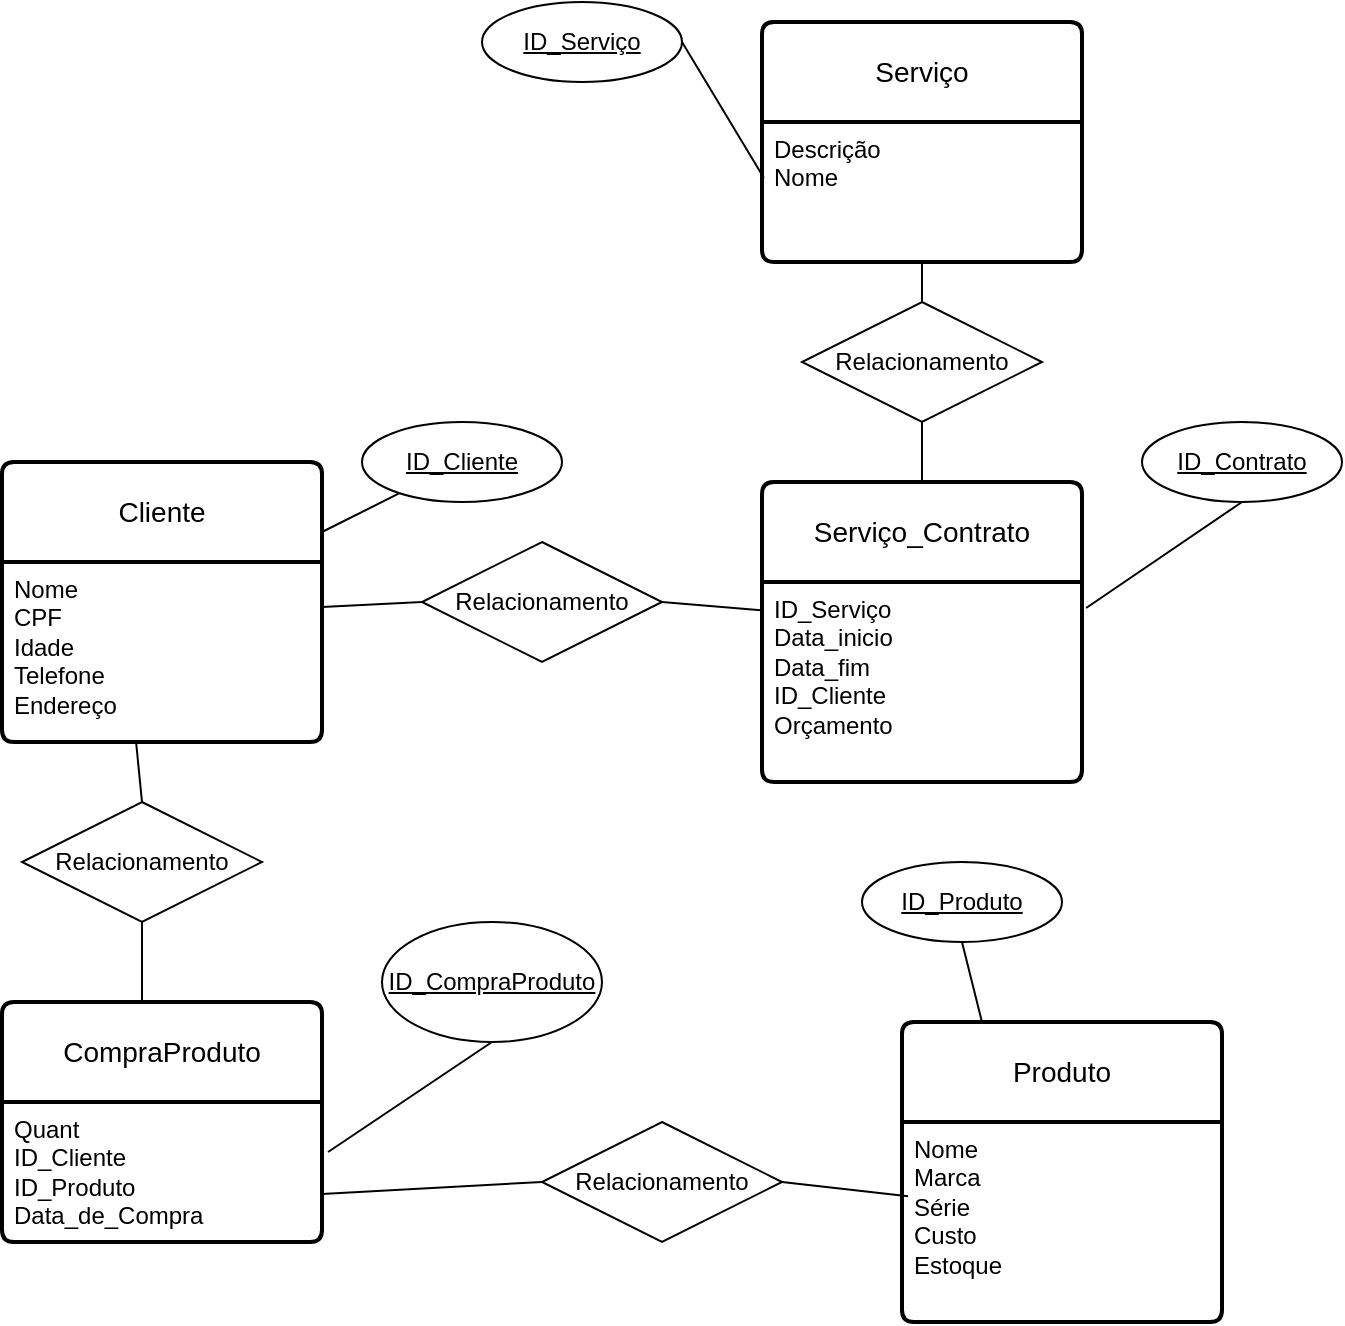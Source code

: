 <mxfile version="24.2.0" type="github">
  <diagram id="R2lEEEUBdFMjLlhIrx00" name="Page-1">
    <mxGraphModel dx="872" dy="1591" grid="1" gridSize="10" guides="1" tooltips="1" connect="1" arrows="1" fold="1" page="1" pageScale="1" pageWidth="850" pageHeight="1100" math="0" shadow="0" extFonts="Permanent Marker^https://fonts.googleapis.com/css?family=Permanent+Marker">
      <root>
        <mxCell id="0" />
        <mxCell id="1" parent="0" />
        <mxCell id="reU6oYKR1fwZ8nNXFa11-28" value="Cliente" style="swimlane;childLayout=stackLayout;horizontal=1;startSize=50;horizontalStack=0;rounded=1;fontSize=14;fontStyle=0;strokeWidth=2;resizeParent=0;resizeLast=1;shadow=0;dashed=0;align=center;arcSize=4;whiteSpace=wrap;html=1;" vertex="1" parent="1">
          <mxGeometry x="160" y="150" width="160" height="140" as="geometry" />
        </mxCell>
        <mxCell id="reU6oYKR1fwZ8nNXFa11-29" value="Nome&lt;div&gt;CPF&lt;br&gt;Idade&lt;/div&gt;&lt;div&gt;Telefone&lt;/div&gt;&lt;div&gt;Endereço&lt;/div&gt;" style="align=left;strokeColor=none;fillColor=none;spacingLeft=4;fontSize=12;verticalAlign=top;resizable=0;rotatable=0;part=1;html=1;" vertex="1" parent="reU6oYKR1fwZ8nNXFa11-28">
          <mxGeometry y="50" width="160" height="90" as="geometry" />
        </mxCell>
        <mxCell id="reU6oYKR1fwZ8nNXFa11-33" value="ID_Cliente" style="ellipse;whiteSpace=wrap;html=1;align=center;fontStyle=4;" vertex="1" parent="1">
          <mxGeometry x="340" y="130" width="100" height="40" as="geometry" />
        </mxCell>
        <mxCell id="reU6oYKR1fwZ8nNXFa11-34" value="" style="endArrow=none;html=1;rounded=0;exitX=1;exitY=0.25;exitDx=0;exitDy=0;" edge="1" parent="1" source="reU6oYKR1fwZ8nNXFa11-28" target="reU6oYKR1fwZ8nNXFa11-33">
          <mxGeometry relative="1" as="geometry">
            <mxPoint x="440" y="330" as="sourcePoint" />
            <mxPoint x="600" y="330" as="targetPoint" />
          </mxGeometry>
        </mxCell>
        <mxCell id="reU6oYKR1fwZ8nNXFa11-36" value="Relacionamento" style="shape=rhombus;perimeter=rhombusPerimeter;whiteSpace=wrap;html=1;align=center;" vertex="1" parent="1">
          <mxGeometry x="370" y="190" width="120" height="60" as="geometry" />
        </mxCell>
        <mxCell id="reU6oYKR1fwZ8nNXFa11-39" value="" style="endArrow=none;html=1;rounded=0;exitX=1;exitY=0.5;exitDx=0;exitDy=0;entryX=0.006;entryY=0.143;entryDx=0;entryDy=0;entryPerimeter=0;" edge="1" parent="1" source="reU6oYKR1fwZ8nNXFa11-36" target="reU6oYKR1fwZ8nNXFa11-54">
          <mxGeometry relative="1" as="geometry">
            <mxPoint x="440" y="330" as="sourcePoint" />
            <mxPoint x="530" y="210.01" as="targetPoint" />
          </mxGeometry>
        </mxCell>
        <mxCell id="reU6oYKR1fwZ8nNXFa11-40" value="" style="endArrow=none;html=1;rounded=0;exitX=1;exitY=0.25;exitDx=0;exitDy=0;entryX=0;entryY=0.5;entryDx=0;entryDy=0;" edge="1" parent="1" source="reU6oYKR1fwZ8nNXFa11-29" target="reU6oYKR1fwZ8nNXFa11-36">
          <mxGeometry relative="1" as="geometry">
            <mxPoint x="320" y="201" as="sourcePoint" />
            <mxPoint x="370" y="219" as="targetPoint" />
          </mxGeometry>
        </mxCell>
        <mxCell id="reU6oYKR1fwZ8nNXFa11-53" value="Serviço_Contrato" style="swimlane;childLayout=stackLayout;horizontal=1;startSize=50;horizontalStack=0;rounded=1;fontSize=14;fontStyle=0;strokeWidth=2;resizeParent=0;resizeLast=1;shadow=0;dashed=0;align=center;arcSize=4;whiteSpace=wrap;html=1;" vertex="1" parent="1">
          <mxGeometry x="540" y="160" width="160" height="150" as="geometry" />
        </mxCell>
        <mxCell id="reU6oYKR1fwZ8nNXFa11-54" value="ID_Serviço&lt;div&gt;Data_inicio&lt;/div&gt;&lt;div&gt;Data_fim&lt;/div&gt;&lt;div&gt;ID_Cliente&lt;/div&gt;&lt;div&gt;Orçamento&lt;br&gt;&lt;div&gt;&lt;br&gt;&lt;/div&gt;&lt;/div&gt;" style="align=left;strokeColor=none;fillColor=none;spacingLeft=4;fontSize=12;verticalAlign=top;resizable=0;rotatable=0;part=1;html=1;" vertex="1" parent="reU6oYKR1fwZ8nNXFa11-53">
          <mxGeometry y="50" width="160" height="100" as="geometry" />
        </mxCell>
        <mxCell id="reU6oYKR1fwZ8nNXFa11-55" value="Serviço" style="swimlane;childLayout=stackLayout;horizontal=1;startSize=50;horizontalStack=0;rounded=1;fontSize=14;fontStyle=0;strokeWidth=2;resizeParent=0;resizeLast=1;shadow=0;dashed=0;align=center;arcSize=4;whiteSpace=wrap;html=1;" vertex="1" parent="1">
          <mxGeometry x="540" y="-70" width="160" height="120" as="geometry" />
        </mxCell>
        <mxCell id="reU6oYKR1fwZ8nNXFa11-56" value="Descrição&lt;div&gt;Nome&lt;/div&gt;" style="align=left;strokeColor=none;fillColor=none;spacingLeft=4;fontSize=12;verticalAlign=top;resizable=0;rotatable=0;part=1;html=1;" vertex="1" parent="reU6oYKR1fwZ8nNXFa11-55">
          <mxGeometry y="50" width="160" height="70" as="geometry" />
        </mxCell>
        <mxCell id="reU6oYKR1fwZ8nNXFa11-58" value="Relacionamento" style="shape=rhombus;perimeter=rhombusPerimeter;whiteSpace=wrap;html=1;align=center;" vertex="1" parent="1">
          <mxGeometry x="560" y="70" width="120" height="60" as="geometry" />
        </mxCell>
        <mxCell id="reU6oYKR1fwZ8nNXFa11-59" value="" style="endArrow=none;html=1;rounded=0;exitX=0.5;exitY=1;exitDx=0;exitDy=0;entryX=0.5;entryY=0;entryDx=0;entryDy=0;" edge="1" parent="1" source="reU6oYKR1fwZ8nNXFa11-58" target="reU6oYKR1fwZ8nNXFa11-53">
          <mxGeometry relative="1" as="geometry">
            <mxPoint x="629" y="140" as="sourcePoint" />
            <mxPoint x="680" y="144" as="targetPoint" />
          </mxGeometry>
        </mxCell>
        <mxCell id="reU6oYKR1fwZ8nNXFa11-60" value="" style="endArrow=none;html=1;rounded=0;entryX=0.5;entryY=0;entryDx=0;entryDy=0;exitX=0.5;exitY=1;exitDx=0;exitDy=0;" edge="1" parent="1" source="reU6oYKR1fwZ8nNXFa11-56" target="reU6oYKR1fwZ8nNXFa11-58">
          <mxGeometry relative="1" as="geometry">
            <mxPoint x="640" y="60" as="sourcePoint" />
            <mxPoint x="619.5" y="80" as="targetPoint" />
          </mxGeometry>
        </mxCell>
        <mxCell id="reU6oYKR1fwZ8nNXFa11-61" value="ID_Contrato" style="ellipse;whiteSpace=wrap;html=1;align=center;fontStyle=4;" vertex="1" parent="1">
          <mxGeometry x="730" y="130" width="100" height="40" as="geometry" />
        </mxCell>
        <mxCell id="reU6oYKR1fwZ8nNXFa11-63" value="" style="endArrow=none;html=1;rounded=0;entryX=0.5;entryY=1;entryDx=0;entryDy=0;exitX=1.013;exitY=0.13;exitDx=0;exitDy=0;exitPerimeter=0;" edge="1" parent="1" source="reU6oYKR1fwZ8nNXFa11-54" target="reU6oYKR1fwZ8nNXFa11-61">
          <mxGeometry relative="1" as="geometry">
            <mxPoint x="440" y="180" as="sourcePoint" />
            <mxPoint x="600" y="180" as="targetPoint" />
          </mxGeometry>
        </mxCell>
        <mxCell id="reU6oYKR1fwZ8nNXFa11-64" value="&lt;span style=&quot;text-align: left; text-wrap: nowrap;&quot;&gt;ID_Serviço&lt;/span&gt;" style="ellipse;whiteSpace=wrap;html=1;align=center;fontStyle=4;" vertex="1" parent="1">
          <mxGeometry x="400" y="-80" width="100" height="40" as="geometry" />
        </mxCell>
        <mxCell id="reU6oYKR1fwZ8nNXFa11-65" value="" style="endArrow=none;html=1;rounded=0;exitX=1;exitY=0.5;exitDx=0;exitDy=0;entryX=0.006;entryY=0.4;entryDx=0;entryDy=0;entryPerimeter=0;" edge="1" parent="1" source="reU6oYKR1fwZ8nNXFa11-64" target="reU6oYKR1fwZ8nNXFa11-56">
          <mxGeometry relative="1" as="geometry">
            <mxPoint x="440" y="100" as="sourcePoint" />
            <mxPoint x="540" as="targetPoint" />
          </mxGeometry>
        </mxCell>
        <mxCell id="reU6oYKR1fwZ8nNXFa11-68" value="CompraProduto" style="swimlane;childLayout=stackLayout;horizontal=1;startSize=50;horizontalStack=0;rounded=1;fontSize=14;fontStyle=0;strokeWidth=2;resizeParent=0;resizeLast=1;shadow=0;dashed=0;align=center;arcSize=4;whiteSpace=wrap;html=1;" vertex="1" parent="1">
          <mxGeometry x="160" y="420" width="160" height="120" as="geometry" />
        </mxCell>
        <mxCell id="reU6oYKR1fwZ8nNXFa11-69" value="Quant&lt;br&gt;&lt;div&gt;ID_Cliente&lt;/div&gt;&lt;div&gt;ID_Produto&lt;/div&gt;&lt;div&gt;Data_de_Compra&lt;/div&gt;" style="align=left;strokeColor=none;fillColor=none;spacingLeft=4;fontSize=12;verticalAlign=top;resizable=0;rotatable=0;part=1;html=1;" vertex="1" parent="reU6oYKR1fwZ8nNXFa11-68">
          <mxGeometry y="50" width="160" height="70" as="geometry" />
        </mxCell>
        <mxCell id="reU6oYKR1fwZ8nNXFa11-72" value="Relacionamento" style="shape=rhombus;perimeter=rhombusPerimeter;whiteSpace=wrap;html=1;align=center;" vertex="1" parent="1">
          <mxGeometry x="170" y="320" width="120" height="60" as="geometry" />
        </mxCell>
        <mxCell id="reU6oYKR1fwZ8nNXFa11-73" value="" style="endArrow=none;html=1;rounded=0;entryX=0.5;entryY=0;entryDx=0;entryDy=0;exitX=0.419;exitY=1;exitDx=0;exitDy=0;exitPerimeter=0;" edge="1" parent="1" source="reU6oYKR1fwZ8nNXFa11-29" target="reU6oYKR1fwZ8nNXFa11-72">
          <mxGeometry relative="1" as="geometry">
            <mxPoint x="240" y="300" as="sourcePoint" />
            <mxPoint x="380" y="230" as="targetPoint" />
          </mxGeometry>
        </mxCell>
        <mxCell id="reU6oYKR1fwZ8nNXFa11-75" value="" style="endArrow=none;html=1;rounded=0;entryX=0.456;entryY=0;entryDx=0;entryDy=0;exitX=0.5;exitY=1;exitDx=0;exitDy=0;entryPerimeter=0;" edge="1" parent="1" source="reU6oYKR1fwZ8nNXFa11-72" target="reU6oYKR1fwZ8nNXFa11-68">
          <mxGeometry relative="1" as="geometry">
            <mxPoint x="237" y="300" as="sourcePoint" />
            <mxPoint x="240" y="330" as="targetPoint" />
            <Array as="points">
              <mxPoint x="230" y="420" />
            </Array>
          </mxGeometry>
        </mxCell>
        <mxCell id="reU6oYKR1fwZ8nNXFa11-76" value="&lt;span style=&quot;text-align: left; text-wrap: nowrap;&quot;&gt;ID_CompraProduto&lt;/span&gt;" style="ellipse;whiteSpace=wrap;html=1;align=center;fontStyle=4;" vertex="1" parent="1">
          <mxGeometry x="350" y="380" width="110" height="60" as="geometry" />
        </mxCell>
        <mxCell id="reU6oYKR1fwZ8nNXFa11-77" value="" style="endArrow=none;html=1;rounded=0;exitX=0.5;exitY=1;exitDx=0;exitDy=0;entryX=1.019;entryY=0.357;entryDx=0;entryDy=0;entryPerimeter=0;" edge="1" parent="1" source="reU6oYKR1fwZ8nNXFa11-76" target="reU6oYKR1fwZ8nNXFa11-69">
          <mxGeometry relative="1" as="geometry">
            <mxPoint x="400" y="430" as="sourcePoint" />
            <mxPoint x="600" y="330" as="targetPoint" />
          </mxGeometry>
        </mxCell>
        <mxCell id="reU6oYKR1fwZ8nNXFa11-78" value="" style="endArrow=none;html=1;rounded=0;entryX=1;entryY=0.657;entryDx=0;entryDy=0;entryPerimeter=0;exitX=0;exitY=0.5;exitDx=0;exitDy=0;" edge="1" parent="1" source="reU6oYKR1fwZ8nNXFa11-79" target="reU6oYKR1fwZ8nNXFa11-69">
          <mxGeometry relative="1" as="geometry">
            <mxPoint x="430" y="516" as="sourcePoint" />
            <mxPoint x="600" y="490" as="targetPoint" />
          </mxGeometry>
        </mxCell>
        <mxCell id="reU6oYKR1fwZ8nNXFa11-79" value="Relacionamento" style="shape=rhombus;perimeter=rhombusPerimeter;whiteSpace=wrap;html=1;align=center;" vertex="1" parent="1">
          <mxGeometry x="430" y="480" width="120" height="60" as="geometry" />
        </mxCell>
        <mxCell id="reU6oYKR1fwZ8nNXFa11-80" value="" style="endArrow=none;html=1;rounded=0;entryX=1;entryY=0.5;entryDx=0;entryDy=0;exitX=0.019;exitY=0.371;exitDx=0;exitDy=0;exitPerimeter=0;" edge="1" parent="1" source="reU6oYKR1fwZ8nNXFa11-82" target="reU6oYKR1fwZ8nNXFa11-79">
          <mxGeometry relative="1" as="geometry">
            <mxPoint x="610" y="500" as="sourcePoint" />
            <mxPoint x="600" y="330" as="targetPoint" />
          </mxGeometry>
        </mxCell>
        <mxCell id="reU6oYKR1fwZ8nNXFa11-81" value="Produto" style="swimlane;childLayout=stackLayout;horizontal=1;startSize=50;horizontalStack=0;rounded=1;fontSize=14;fontStyle=0;strokeWidth=2;resizeParent=0;resizeLast=1;shadow=0;dashed=0;align=center;arcSize=4;whiteSpace=wrap;html=1;" vertex="1" parent="1">
          <mxGeometry x="610" y="430" width="160" height="150" as="geometry" />
        </mxCell>
        <mxCell id="reU6oYKR1fwZ8nNXFa11-82" value="Nome&lt;div&gt;Marca&lt;/div&gt;&lt;div&gt;Série&lt;/div&gt;&lt;div&gt;Custo&lt;/div&gt;&lt;div&gt;Estoque&lt;/div&gt;" style="align=left;strokeColor=none;fillColor=none;spacingLeft=4;fontSize=12;verticalAlign=top;resizable=0;rotatable=0;part=1;html=1;" vertex="1" parent="reU6oYKR1fwZ8nNXFa11-81">
          <mxGeometry y="50" width="160" height="100" as="geometry" />
        </mxCell>
        <mxCell id="reU6oYKR1fwZ8nNXFa11-83" value="ID_Produto" style="ellipse;whiteSpace=wrap;html=1;align=center;fontStyle=4;" vertex="1" parent="1">
          <mxGeometry x="590" y="350" width="100" height="40" as="geometry" />
        </mxCell>
        <mxCell id="reU6oYKR1fwZ8nNXFa11-84" value="" style="endArrow=none;html=1;rounded=0;entryX=0.25;entryY=0;entryDx=0;entryDy=0;exitX=0.5;exitY=1;exitDx=0;exitDy=0;" edge="1" parent="1" source="reU6oYKR1fwZ8nNXFa11-83" target="reU6oYKR1fwZ8nNXFa11-81">
          <mxGeometry relative="1" as="geometry">
            <mxPoint x="440" y="490" as="sourcePoint" />
            <mxPoint x="600" y="490" as="targetPoint" />
          </mxGeometry>
        </mxCell>
      </root>
    </mxGraphModel>
  </diagram>
</mxfile>
